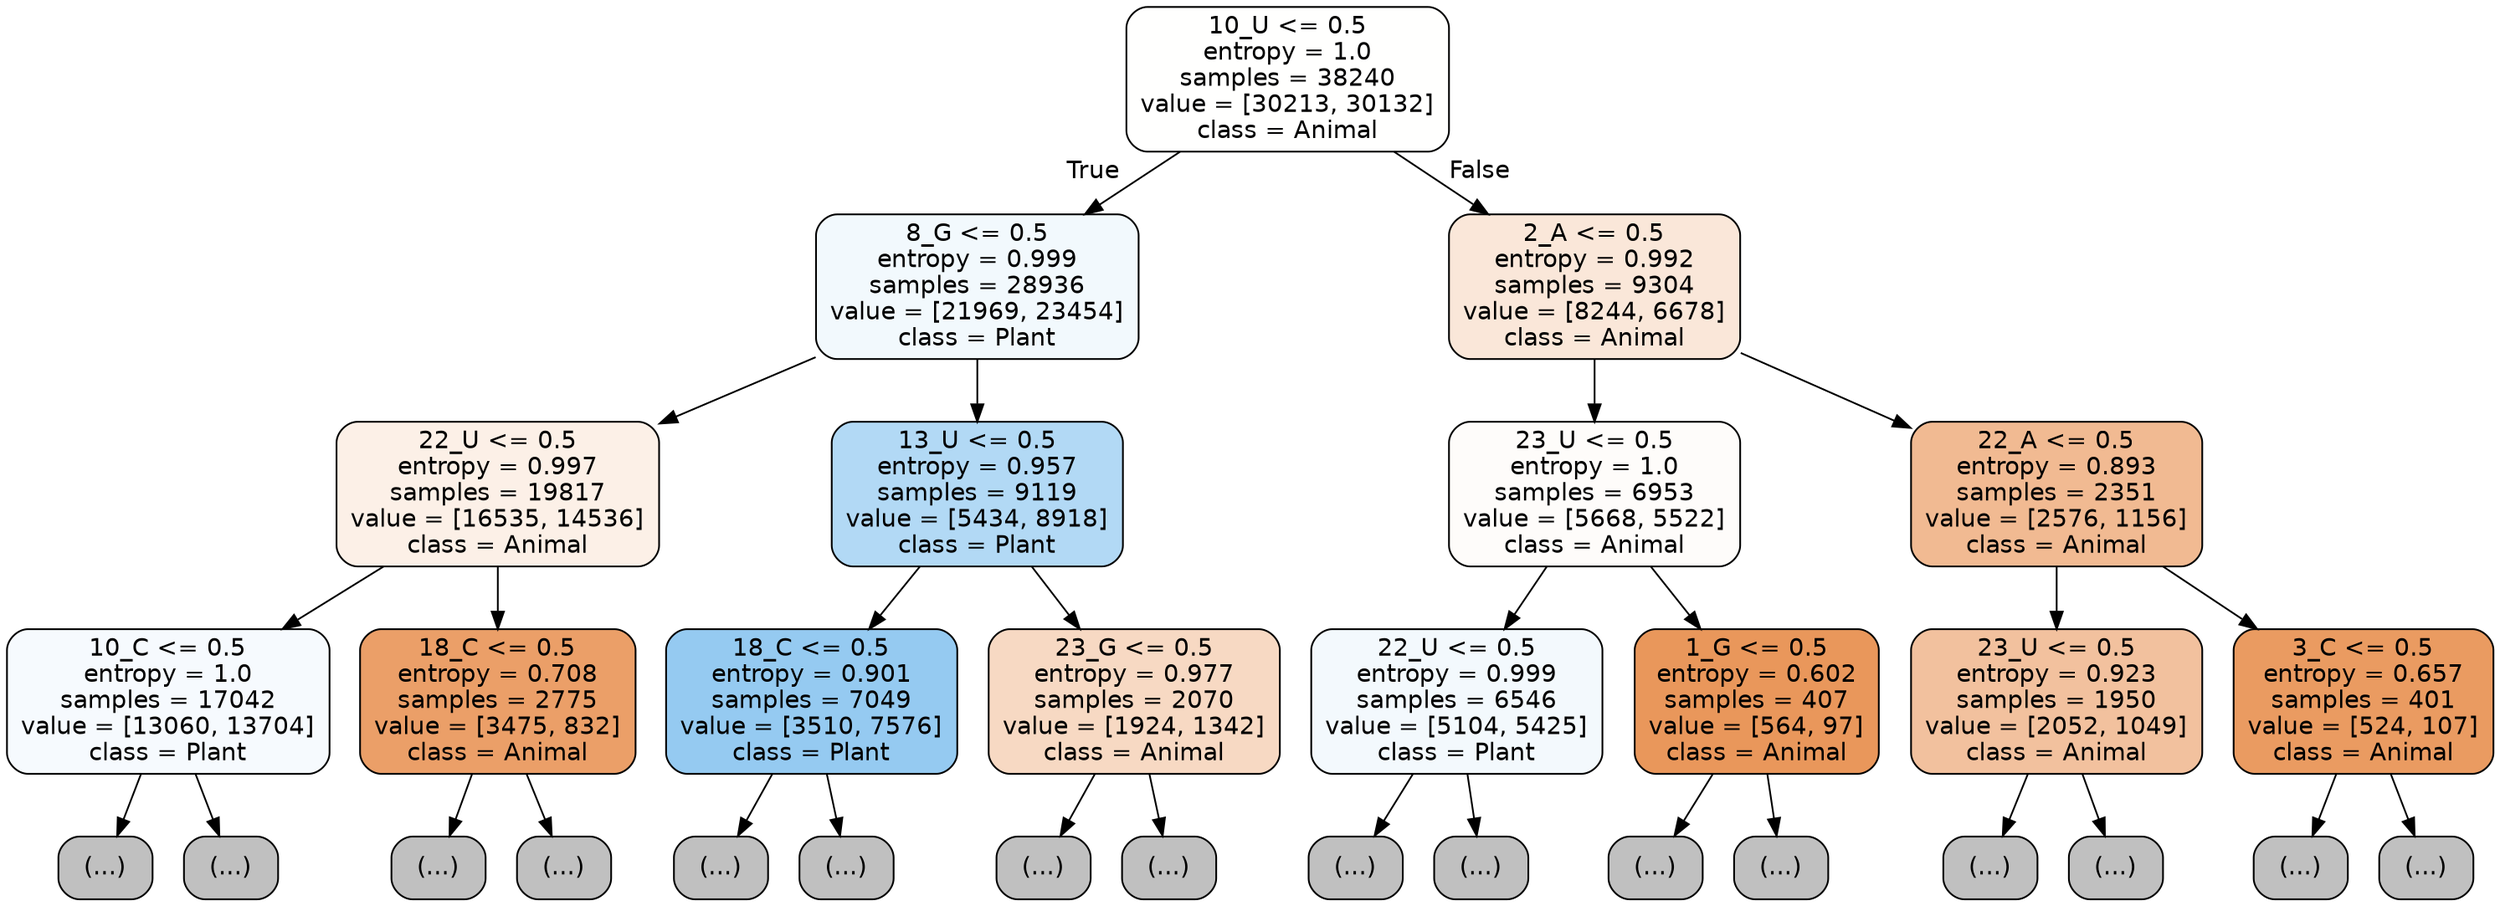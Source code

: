digraph Tree {
node [shape=box, style="filled, rounded", color="black", fontname="helvetica"] ;
edge [fontname="helvetica"] ;
0 [label="10_U <= 0.5\nentropy = 1.0\nsamples = 38240\nvalue = [30213, 30132]\nclass = Animal", fillcolor="#fffffe"] ;
1 [label="8_G <= 0.5\nentropy = 0.999\nsamples = 28936\nvalue = [21969, 23454]\nclass = Plant", fillcolor="#f2f9fd"] ;
0 -> 1 [labeldistance=2.5, labelangle=45, headlabel="True"] ;
2 [label="22_U <= 0.5\nentropy = 0.997\nsamples = 19817\nvalue = [16535, 14536]\nclass = Animal", fillcolor="#fcf0e7"] ;
1 -> 2 ;
3 [label="10_C <= 0.5\nentropy = 1.0\nsamples = 17042\nvalue = [13060, 13704]\nclass = Plant", fillcolor="#f6fafe"] ;
2 -> 3 ;
4 [label="(...)", fillcolor="#C0C0C0"] ;
3 -> 4 ;
5531 [label="(...)", fillcolor="#C0C0C0"] ;
3 -> 5531 ;
7942 [label="18_C <= 0.5\nentropy = 0.708\nsamples = 2775\nvalue = [3475, 832]\nclass = Animal", fillcolor="#eb9f68"] ;
2 -> 7942 ;
7943 [label="(...)", fillcolor="#C0C0C0"] ;
7942 -> 7943 ;
8774 [label="(...)", fillcolor="#C0C0C0"] ;
7942 -> 8774 ;
9035 [label="13_U <= 0.5\nentropy = 0.957\nsamples = 9119\nvalue = [5434, 8918]\nclass = Plant", fillcolor="#b2d9f5"] ;
1 -> 9035 ;
9036 [label="18_C <= 0.5\nentropy = 0.901\nsamples = 7049\nvalue = [3510, 7576]\nclass = Plant", fillcolor="#95caf1"] ;
9035 -> 9036 ;
9037 [label="(...)", fillcolor="#C0C0C0"] ;
9036 -> 9037 ;
10868 [label="(...)", fillcolor="#C0C0C0"] ;
9036 -> 10868 ;
11391 [label="23_G <= 0.5\nentropy = 0.977\nsamples = 2070\nvalue = [1924, 1342]\nclass = Animal", fillcolor="#f7d9c3"] ;
9035 -> 11391 ;
11392 [label="(...)", fillcolor="#C0C0C0"] ;
11391 -> 11392 ;
12283 [label="(...)", fillcolor="#C0C0C0"] ;
11391 -> 12283 ;
12324 [label="2_A <= 0.5\nentropy = 0.992\nsamples = 9304\nvalue = [8244, 6678]\nclass = Animal", fillcolor="#fae7d9"] ;
0 -> 12324 [labeldistance=2.5, labelangle=-45, headlabel="False"] ;
12325 [label="23_U <= 0.5\nentropy = 1.0\nsamples = 6953\nvalue = [5668, 5522]\nclass = Animal", fillcolor="#fefcfa"] ;
12324 -> 12325 ;
12326 [label="22_U <= 0.5\nentropy = 0.999\nsamples = 6546\nvalue = [5104, 5425]\nclass = Plant", fillcolor="#f3f9fd"] ;
12325 -> 12326 ;
12327 [label="(...)", fillcolor="#C0C0C0"] ;
12326 -> 12327 ;
15224 [label="(...)", fillcolor="#C0C0C0"] ;
12326 -> 15224 ;
15621 [label="1_G <= 0.5\nentropy = 0.602\nsamples = 407\nvalue = [564, 97]\nclass = Animal", fillcolor="#e9975b"] ;
12325 -> 15621 ;
15622 [label="(...)", fillcolor="#C0C0C0"] ;
15621 -> 15622 ;
15737 [label="(...)", fillcolor="#C0C0C0"] ;
15621 -> 15737 ;
15762 [label="22_A <= 0.5\nentropy = 0.893\nsamples = 2351\nvalue = [2576, 1156]\nclass = Animal", fillcolor="#f1ba92"] ;
12324 -> 15762 ;
15763 [label="23_U <= 0.5\nentropy = 0.923\nsamples = 1950\nvalue = [2052, 1049]\nclass = Animal", fillcolor="#f2c19e"] ;
15762 -> 15763 ;
15764 [label="(...)", fillcolor="#C0C0C0"] ;
15763 -> 15764 ;
16779 [label="(...)", fillcolor="#C0C0C0"] ;
15763 -> 16779 ;
16828 [label="3_C <= 0.5\nentropy = 0.657\nsamples = 401\nvalue = [524, 107]\nclass = Animal", fillcolor="#ea9b61"] ;
15762 -> 16828 ;
16829 [label="(...)", fillcolor="#C0C0C0"] ;
16828 -> 16829 ;
16926 [label="(...)", fillcolor="#C0C0C0"] ;
16828 -> 16926 ;
}